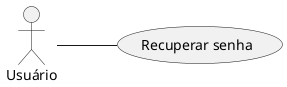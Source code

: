 @startuml
left to right direction

actor "Usuário" as Usuario

usecase "Recuperar senha" as UC2

Usuario -- UC2

@enduml